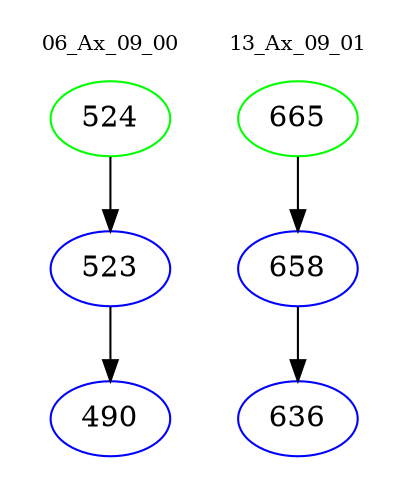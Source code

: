 digraph{
subgraph cluster_0 {
color = white
label = "06_Ax_09_00";
fontsize=10;
T0_524 [label="524", color="green"]
T0_524 -> T0_523 [color="black"]
T0_523 [label="523", color="blue"]
T0_523 -> T0_490 [color="black"]
T0_490 [label="490", color="blue"]
}
subgraph cluster_1 {
color = white
label = "13_Ax_09_01";
fontsize=10;
T1_665 [label="665", color="green"]
T1_665 -> T1_658 [color="black"]
T1_658 [label="658", color="blue"]
T1_658 -> T1_636 [color="black"]
T1_636 [label="636", color="blue"]
}
}
